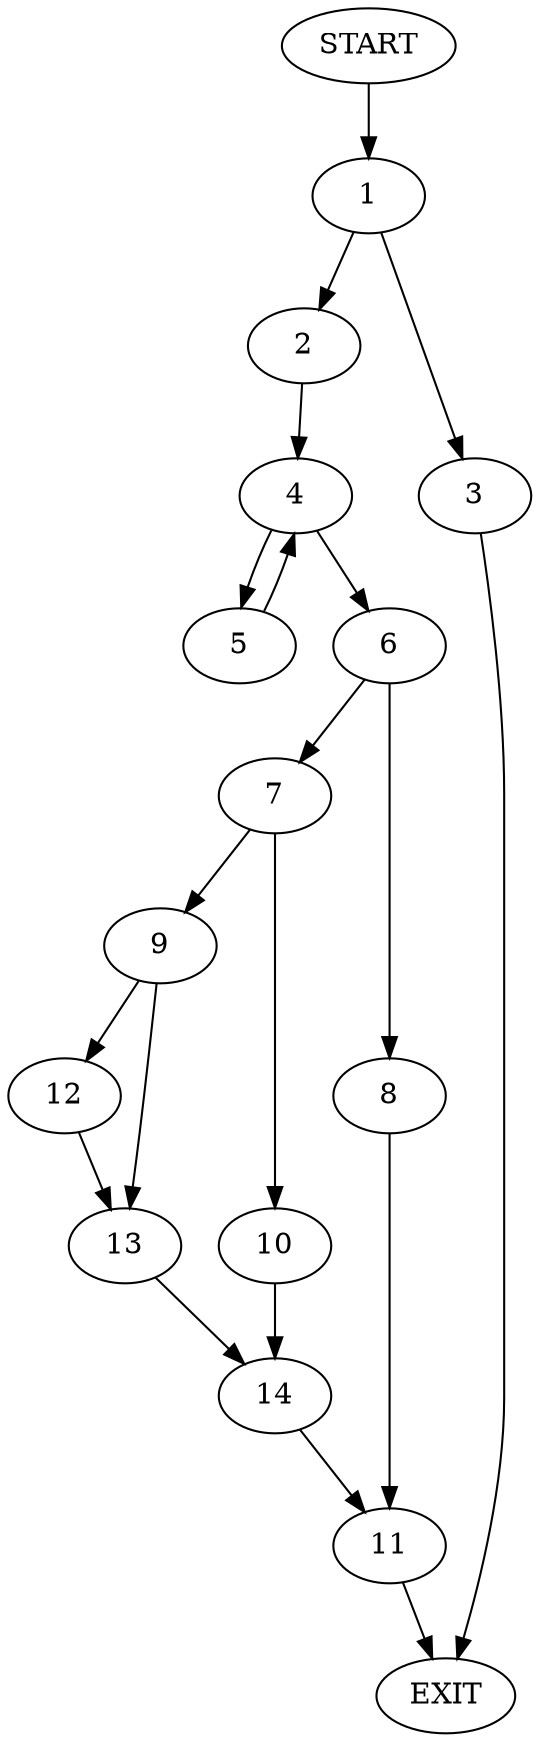 digraph {
0 [label="START"]
15 [label="EXIT"]
0 -> 1
1 -> 2
1 -> 3
2 -> 4
3 -> 15
4 -> 5
4 -> 6
6 -> 7
6 -> 8
5 -> 4
7 -> 9
7 -> 10
8 -> 11
11 -> 15
9 -> 12
9 -> 13
10 -> 14
12 -> 13
13 -> 14
14 -> 11
}
